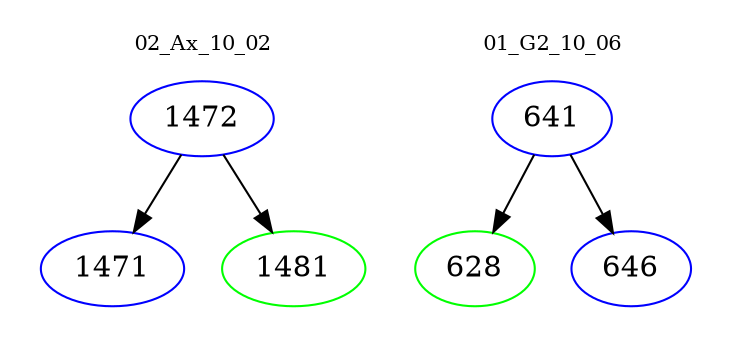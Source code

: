digraph{
subgraph cluster_0 {
color = white
label = "02_Ax_10_02";
fontsize=10;
T0_1472 [label="1472", color="blue"]
T0_1472 -> T0_1471 [color="black"]
T0_1471 [label="1471", color="blue"]
T0_1472 -> T0_1481 [color="black"]
T0_1481 [label="1481", color="green"]
}
subgraph cluster_1 {
color = white
label = "01_G2_10_06";
fontsize=10;
T1_641 [label="641", color="blue"]
T1_641 -> T1_628 [color="black"]
T1_628 [label="628", color="green"]
T1_641 -> T1_646 [color="black"]
T1_646 [label="646", color="blue"]
}
}
